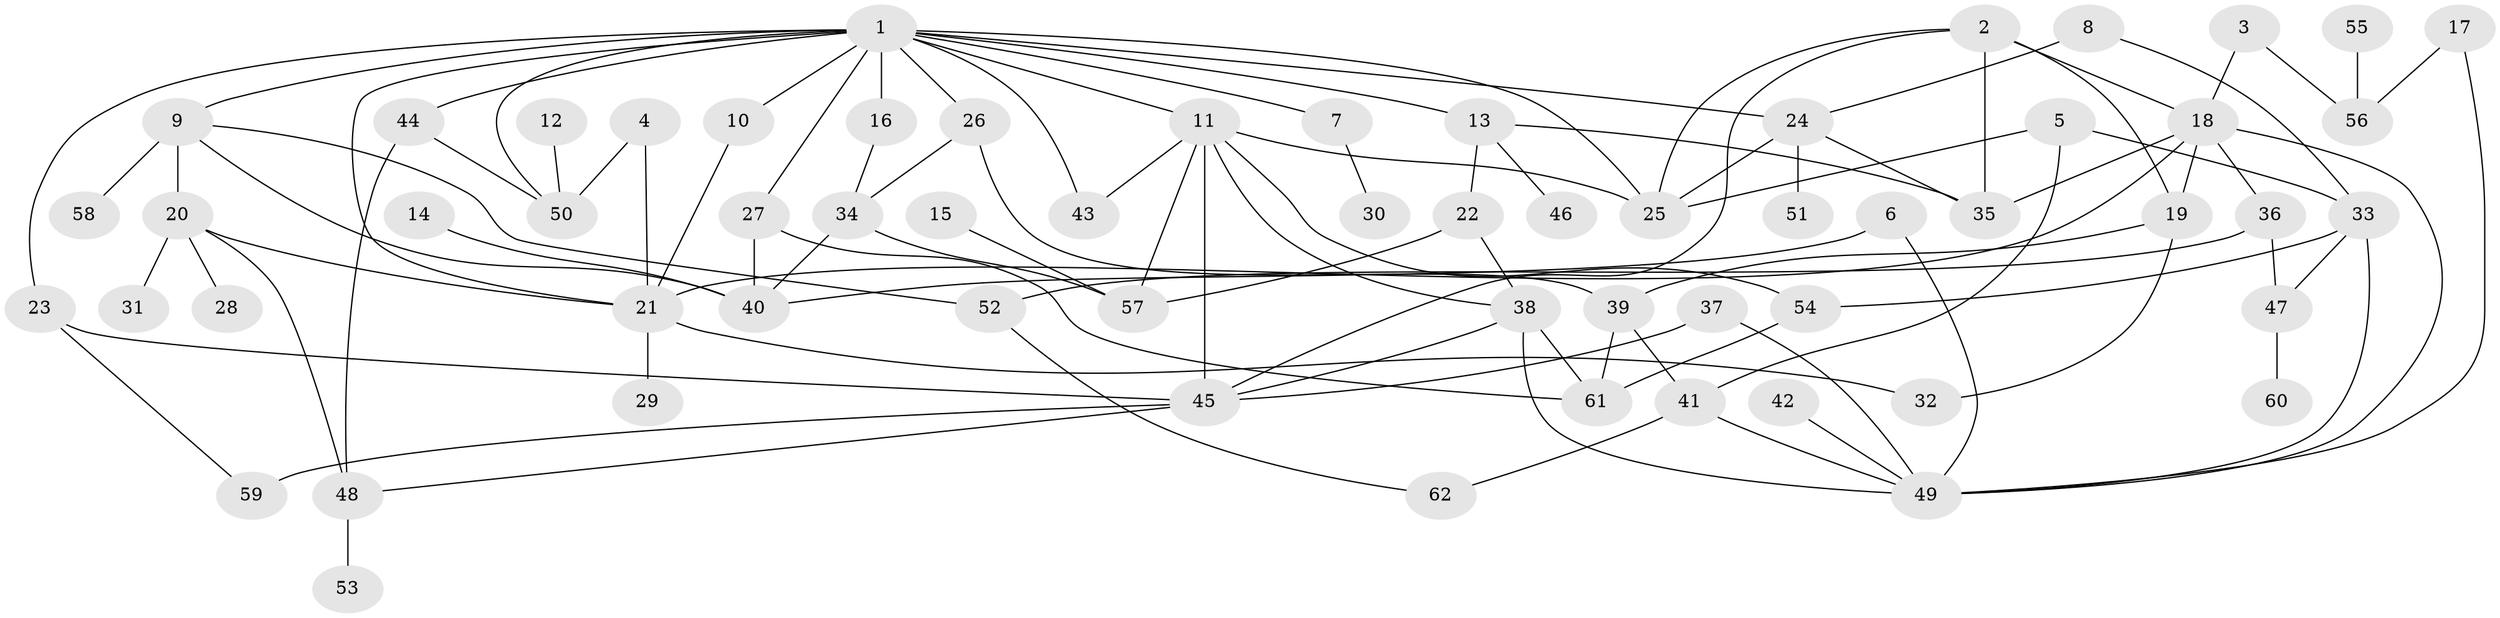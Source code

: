 // original degree distribution, {8: 0.008130081300813009, 9: 0.008130081300813009, 6: 0.016260162601626018, 5: 0.08130081300813008, 3: 0.22764227642276422, 2: 0.2845528455284553, 7: 0.016260162601626018, 4: 0.10569105691056911, 1: 0.25203252032520324}
// Generated by graph-tools (version 1.1) at 2025/49/03/09/25 03:49:16]
// undirected, 62 vertices, 102 edges
graph export_dot {
graph [start="1"]
  node [color=gray90,style=filled];
  1;
  2;
  3;
  4;
  5;
  6;
  7;
  8;
  9;
  10;
  11;
  12;
  13;
  14;
  15;
  16;
  17;
  18;
  19;
  20;
  21;
  22;
  23;
  24;
  25;
  26;
  27;
  28;
  29;
  30;
  31;
  32;
  33;
  34;
  35;
  36;
  37;
  38;
  39;
  40;
  41;
  42;
  43;
  44;
  45;
  46;
  47;
  48;
  49;
  50;
  51;
  52;
  53;
  54;
  55;
  56;
  57;
  58;
  59;
  60;
  61;
  62;
  1 -- 7 [weight=1.0];
  1 -- 9 [weight=1.0];
  1 -- 10 [weight=1.0];
  1 -- 11 [weight=1.0];
  1 -- 13 [weight=1.0];
  1 -- 16 [weight=1.0];
  1 -- 21 [weight=1.0];
  1 -- 23 [weight=1.0];
  1 -- 24 [weight=1.0];
  1 -- 25 [weight=1.0];
  1 -- 26 [weight=1.0];
  1 -- 27 [weight=1.0];
  1 -- 43 [weight=1.0];
  1 -- 44 [weight=1.0];
  1 -- 50 [weight=1.0];
  2 -- 18 [weight=1.0];
  2 -- 19 [weight=1.0];
  2 -- 25 [weight=1.0];
  2 -- 35 [weight=1.0];
  2 -- 45 [weight=1.0];
  3 -- 18 [weight=1.0];
  3 -- 56 [weight=1.0];
  4 -- 21 [weight=1.0];
  4 -- 50 [weight=1.0];
  5 -- 25 [weight=1.0];
  5 -- 33 [weight=1.0];
  5 -- 41 [weight=1.0];
  6 -- 40 [weight=1.0];
  6 -- 49 [weight=1.0];
  7 -- 30 [weight=1.0];
  8 -- 24 [weight=1.0];
  8 -- 33 [weight=1.0];
  9 -- 20 [weight=1.0];
  9 -- 40 [weight=1.0];
  9 -- 52 [weight=1.0];
  9 -- 58 [weight=1.0];
  10 -- 21 [weight=1.0];
  11 -- 25 [weight=1.0];
  11 -- 38 [weight=1.0];
  11 -- 43 [weight=1.0];
  11 -- 45 [weight=1.0];
  11 -- 54 [weight=1.0];
  11 -- 57 [weight=1.0];
  12 -- 50 [weight=1.0];
  13 -- 22 [weight=1.0];
  13 -- 35 [weight=1.0];
  13 -- 46 [weight=1.0];
  14 -- 40 [weight=1.0];
  15 -- 57 [weight=1.0];
  16 -- 34 [weight=1.0];
  17 -- 49 [weight=1.0];
  17 -- 56 [weight=1.0];
  18 -- 19 [weight=1.0];
  18 -- 21 [weight=1.0];
  18 -- 35 [weight=1.0];
  18 -- 36 [weight=1.0];
  18 -- 49 [weight=1.0];
  19 -- 32 [weight=1.0];
  19 -- 39 [weight=1.0];
  20 -- 21 [weight=1.0];
  20 -- 28 [weight=1.0];
  20 -- 31 [weight=1.0];
  20 -- 48 [weight=1.0];
  21 -- 29 [weight=1.0];
  21 -- 32 [weight=1.0];
  22 -- 38 [weight=1.0];
  22 -- 57 [weight=1.0];
  23 -- 45 [weight=1.0];
  23 -- 59 [weight=1.0];
  24 -- 25 [weight=1.0];
  24 -- 35 [weight=1.0];
  24 -- 51 [weight=1.0];
  26 -- 34 [weight=1.0];
  26 -- 39 [weight=1.0];
  27 -- 40 [weight=1.0];
  27 -- 61 [weight=1.0];
  33 -- 47 [weight=1.0];
  33 -- 49 [weight=1.0];
  33 -- 54 [weight=1.0];
  34 -- 40 [weight=1.0];
  34 -- 57 [weight=1.0];
  36 -- 47 [weight=1.0];
  36 -- 52 [weight=1.0];
  37 -- 45 [weight=1.0];
  37 -- 49 [weight=1.0];
  38 -- 45 [weight=1.0];
  38 -- 49 [weight=1.0];
  38 -- 61 [weight=1.0];
  39 -- 41 [weight=1.0];
  39 -- 61 [weight=1.0];
  41 -- 49 [weight=1.0];
  41 -- 62 [weight=1.0];
  42 -- 49 [weight=1.0];
  44 -- 48 [weight=1.0];
  44 -- 50 [weight=1.0];
  45 -- 48 [weight=1.0];
  45 -- 59 [weight=1.0];
  47 -- 60 [weight=1.0];
  48 -- 53 [weight=1.0];
  52 -- 62 [weight=1.0];
  54 -- 61 [weight=1.0];
  55 -- 56 [weight=1.0];
}
